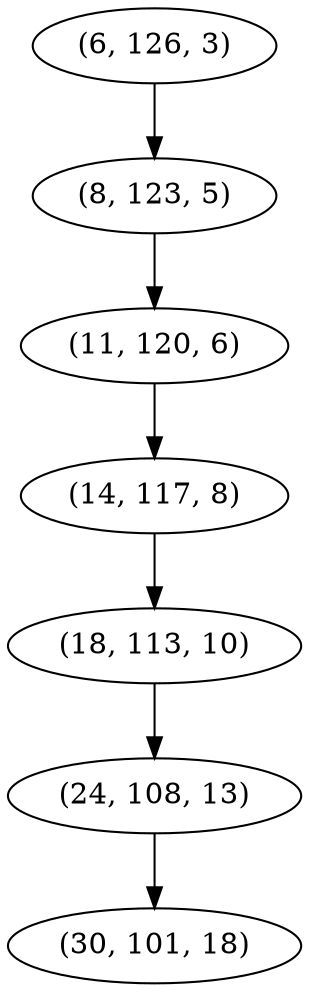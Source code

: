 digraph tree {
    "(6, 126, 3)";
    "(8, 123, 5)";
    "(11, 120, 6)";
    "(14, 117, 8)";
    "(18, 113, 10)";
    "(24, 108, 13)";
    "(30, 101, 18)";
    "(6, 126, 3)" -> "(8, 123, 5)";
    "(8, 123, 5)" -> "(11, 120, 6)";
    "(11, 120, 6)" -> "(14, 117, 8)";
    "(14, 117, 8)" -> "(18, 113, 10)";
    "(18, 113, 10)" -> "(24, 108, 13)";
    "(24, 108, 13)" -> "(30, 101, 18)";
}
